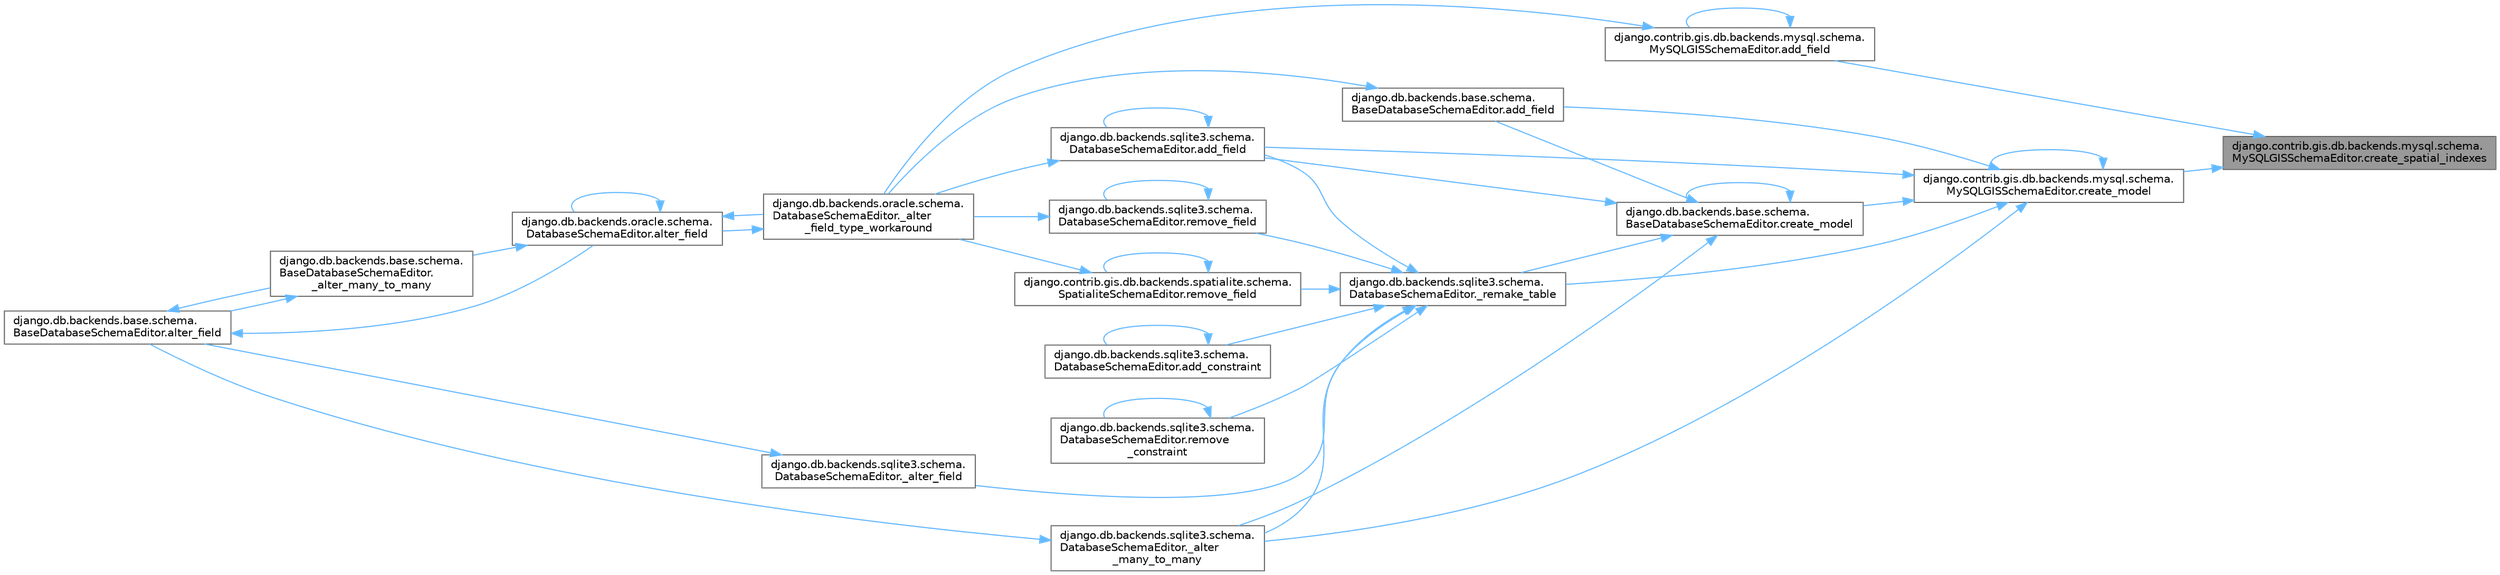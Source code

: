 digraph "django.contrib.gis.db.backends.mysql.schema.MySQLGISSchemaEditor.create_spatial_indexes"
{
 // LATEX_PDF_SIZE
  bgcolor="transparent";
  edge [fontname=Helvetica,fontsize=10,labelfontname=Helvetica,labelfontsize=10];
  node [fontname=Helvetica,fontsize=10,shape=box,height=0.2,width=0.4];
  rankdir="RL";
  Node1 [id="Node000001",label="django.contrib.gis.db.backends.mysql.schema.\lMySQLGISSchemaEditor.create_spatial_indexes",height=0.2,width=0.4,color="gray40", fillcolor="grey60", style="filled", fontcolor="black",tooltip=" "];
  Node1 -> Node2 [id="edge1_Node000001_Node000002",dir="back",color="steelblue1",style="solid",tooltip=" "];
  Node2 [id="Node000002",label="django.contrib.gis.db.backends.mysql.schema.\lMySQLGISSchemaEditor.add_field",height=0.2,width=0.4,color="grey40", fillcolor="white", style="filled",URL="$classdjango_1_1contrib_1_1gis_1_1db_1_1backends_1_1mysql_1_1schema_1_1_my_s_q_l_g_i_s_schema_editor.html#a2be61526cbe6b641a69269de2a2c11b5",tooltip=" "];
  Node2 -> Node3 [id="edge2_Node000002_Node000003",dir="back",color="steelblue1",style="solid",tooltip=" "];
  Node3 [id="Node000003",label="django.db.backends.oracle.schema.\lDatabaseSchemaEditor._alter\l_field_type_workaround",height=0.2,width=0.4,color="grey40", fillcolor="white", style="filled",URL="$classdjango_1_1db_1_1backends_1_1oracle_1_1schema_1_1_database_schema_editor.html#a78bc314f7e1030c1ef072c72a185ebd5",tooltip=" "];
  Node3 -> Node4 [id="edge3_Node000003_Node000004",dir="back",color="steelblue1",style="solid",tooltip=" "];
  Node4 [id="Node000004",label="django.db.backends.oracle.schema.\lDatabaseSchemaEditor.alter_field",height=0.2,width=0.4,color="grey40", fillcolor="white", style="filled",URL="$classdjango_1_1db_1_1backends_1_1oracle_1_1schema_1_1_database_schema_editor.html#abeddc040d6a7af1ca57aee72ee85784f",tooltip=" "];
  Node4 -> Node3 [id="edge4_Node000004_Node000003",dir="back",color="steelblue1",style="solid",tooltip=" "];
  Node4 -> Node5 [id="edge5_Node000004_Node000005",dir="back",color="steelblue1",style="solid",tooltip=" "];
  Node5 [id="Node000005",label="django.db.backends.base.schema.\lBaseDatabaseSchemaEditor.\l_alter_many_to_many",height=0.2,width=0.4,color="grey40", fillcolor="white", style="filled",URL="$classdjango_1_1db_1_1backends_1_1base_1_1schema_1_1_base_database_schema_editor.html#a9774e6eb9ebfca5a149ac43b84a5ce33",tooltip=" "];
  Node5 -> Node6 [id="edge6_Node000005_Node000006",dir="back",color="steelblue1",style="solid",tooltip=" "];
  Node6 [id="Node000006",label="django.db.backends.base.schema.\lBaseDatabaseSchemaEditor.alter_field",height=0.2,width=0.4,color="grey40", fillcolor="white", style="filled",URL="$classdjango_1_1db_1_1backends_1_1base_1_1schema_1_1_base_database_schema_editor.html#ab1e8119bc95148d911edd2b67ff9f6bd",tooltip=" "];
  Node6 -> Node5 [id="edge7_Node000006_Node000005",dir="back",color="steelblue1",style="solid",tooltip=" "];
  Node6 -> Node4 [id="edge8_Node000006_Node000004",dir="back",color="steelblue1",style="solid",tooltip=" "];
  Node4 -> Node4 [id="edge9_Node000004_Node000004",dir="back",color="steelblue1",style="solid",tooltip=" "];
  Node2 -> Node2 [id="edge10_Node000002_Node000002",dir="back",color="steelblue1",style="solid",tooltip=" "];
  Node1 -> Node7 [id="edge11_Node000001_Node000007",dir="back",color="steelblue1",style="solid",tooltip=" "];
  Node7 [id="Node000007",label="django.contrib.gis.db.backends.mysql.schema.\lMySQLGISSchemaEditor.create_model",height=0.2,width=0.4,color="grey40", fillcolor="white", style="filled",URL="$classdjango_1_1contrib_1_1gis_1_1db_1_1backends_1_1mysql_1_1schema_1_1_my_s_q_l_g_i_s_schema_editor.html#a2be50e7e189e7bd3bd6909f56338c0ae",tooltip=" "];
  Node7 -> Node8 [id="edge12_Node000007_Node000008",dir="back",color="steelblue1",style="solid",tooltip=" "];
  Node8 [id="Node000008",label="django.db.backends.sqlite3.schema.\lDatabaseSchemaEditor._alter\l_many_to_many",height=0.2,width=0.4,color="grey40", fillcolor="white", style="filled",URL="$classdjango_1_1db_1_1backends_1_1sqlite3_1_1schema_1_1_database_schema_editor.html#a0eb5631cba4809779acc541260e47610",tooltip=" "];
  Node8 -> Node6 [id="edge13_Node000008_Node000006",dir="back",color="steelblue1",style="solid",tooltip=" "];
  Node7 -> Node9 [id="edge14_Node000007_Node000009",dir="back",color="steelblue1",style="solid",tooltip=" "];
  Node9 [id="Node000009",label="django.db.backends.sqlite3.schema.\lDatabaseSchemaEditor._remake_table",height=0.2,width=0.4,color="grey40", fillcolor="white", style="filled",URL="$classdjango_1_1db_1_1backends_1_1sqlite3_1_1schema_1_1_database_schema_editor.html#a9b5b247b2cd836c48a65726025b45e11",tooltip=" "];
  Node9 -> Node10 [id="edge15_Node000009_Node000010",dir="back",color="steelblue1",style="solid",tooltip=" "];
  Node10 [id="Node000010",label="django.db.backends.sqlite3.schema.\lDatabaseSchemaEditor._alter_field",height=0.2,width=0.4,color="grey40", fillcolor="white", style="filled",URL="$classdjango_1_1db_1_1backends_1_1sqlite3_1_1schema_1_1_database_schema_editor.html#ab256c1d60756ea054e7249a3aa80d43b",tooltip=" "];
  Node10 -> Node6 [id="edge16_Node000010_Node000006",dir="back",color="steelblue1",style="solid",tooltip=" "];
  Node9 -> Node8 [id="edge17_Node000009_Node000008",dir="back",color="steelblue1",style="solid",tooltip=" "];
  Node9 -> Node11 [id="edge18_Node000009_Node000011",dir="back",color="steelblue1",style="solid",tooltip=" "];
  Node11 [id="Node000011",label="django.db.backends.sqlite3.schema.\lDatabaseSchemaEditor.add_constraint",height=0.2,width=0.4,color="grey40", fillcolor="white", style="filled",URL="$classdjango_1_1db_1_1backends_1_1sqlite3_1_1schema_1_1_database_schema_editor.html#a7eb97cc68176d5b2f8034c1c14b3efec",tooltip=" "];
  Node11 -> Node11 [id="edge19_Node000011_Node000011",dir="back",color="steelblue1",style="solid",tooltip=" "];
  Node9 -> Node12 [id="edge20_Node000009_Node000012",dir="back",color="steelblue1",style="solid",tooltip=" "];
  Node12 [id="Node000012",label="django.db.backends.sqlite3.schema.\lDatabaseSchemaEditor.add_field",height=0.2,width=0.4,color="grey40", fillcolor="white", style="filled",URL="$classdjango_1_1db_1_1backends_1_1sqlite3_1_1schema_1_1_database_schema_editor.html#a86ab5e51a9418ae6d274cd67fed8ba0b",tooltip=" "];
  Node12 -> Node3 [id="edge21_Node000012_Node000003",dir="back",color="steelblue1",style="solid",tooltip=" "];
  Node12 -> Node12 [id="edge22_Node000012_Node000012",dir="back",color="steelblue1",style="solid",tooltip=" "];
  Node9 -> Node13 [id="edge23_Node000009_Node000013",dir="back",color="steelblue1",style="solid",tooltip=" "];
  Node13 [id="Node000013",label="django.db.backends.sqlite3.schema.\lDatabaseSchemaEditor.remove\l_constraint",height=0.2,width=0.4,color="grey40", fillcolor="white", style="filled",URL="$classdjango_1_1db_1_1backends_1_1sqlite3_1_1schema_1_1_database_schema_editor.html#a15c05aace4b1bc1e620abed0a51abeb2",tooltip=" "];
  Node13 -> Node13 [id="edge24_Node000013_Node000013",dir="back",color="steelblue1",style="solid",tooltip=" "];
  Node9 -> Node14 [id="edge25_Node000009_Node000014",dir="back",color="steelblue1",style="solid",tooltip=" "];
  Node14 [id="Node000014",label="django.contrib.gis.db.backends.spatialite.schema.\lSpatialiteSchemaEditor.remove_field",height=0.2,width=0.4,color="grey40", fillcolor="white", style="filled",URL="$classdjango_1_1contrib_1_1gis_1_1db_1_1backends_1_1spatialite_1_1schema_1_1_spatialite_schema_editor.html#a4c59cbfa609b5ed7dc5f235d65898ed4",tooltip=" "];
  Node14 -> Node3 [id="edge26_Node000014_Node000003",dir="back",color="steelblue1",style="solid",tooltip=" "];
  Node14 -> Node14 [id="edge27_Node000014_Node000014",dir="back",color="steelblue1",style="solid",tooltip=" "];
  Node9 -> Node15 [id="edge28_Node000009_Node000015",dir="back",color="steelblue1",style="solid",tooltip=" "];
  Node15 [id="Node000015",label="django.db.backends.sqlite3.schema.\lDatabaseSchemaEditor.remove_field",height=0.2,width=0.4,color="grey40", fillcolor="white", style="filled",URL="$classdjango_1_1db_1_1backends_1_1sqlite3_1_1schema_1_1_database_schema_editor.html#a1cb65c15605e13a0cd3720cb93894d26",tooltip=" "];
  Node15 -> Node3 [id="edge29_Node000015_Node000003",dir="back",color="steelblue1",style="solid",tooltip=" "];
  Node15 -> Node15 [id="edge30_Node000015_Node000015",dir="back",color="steelblue1",style="solid",tooltip=" "];
  Node7 -> Node16 [id="edge31_Node000007_Node000016",dir="back",color="steelblue1",style="solid",tooltip=" "];
  Node16 [id="Node000016",label="django.db.backends.base.schema.\lBaseDatabaseSchemaEditor.add_field",height=0.2,width=0.4,color="grey40", fillcolor="white", style="filled",URL="$classdjango_1_1db_1_1backends_1_1base_1_1schema_1_1_base_database_schema_editor.html#affe03b0f7c180f8cb5759a5cff4f006a",tooltip=" "];
  Node16 -> Node3 [id="edge32_Node000016_Node000003",dir="back",color="steelblue1",style="solid",tooltip=" "];
  Node7 -> Node12 [id="edge33_Node000007_Node000012",dir="back",color="steelblue1",style="solid",tooltip=" "];
  Node7 -> Node7 [id="edge34_Node000007_Node000007",dir="back",color="steelblue1",style="solid",tooltip=" "];
  Node7 -> Node17 [id="edge35_Node000007_Node000017",dir="back",color="steelblue1",style="solid",tooltip=" "];
  Node17 [id="Node000017",label="django.db.backends.base.schema.\lBaseDatabaseSchemaEditor.create_model",height=0.2,width=0.4,color="grey40", fillcolor="white", style="filled",URL="$classdjango_1_1db_1_1backends_1_1base_1_1schema_1_1_base_database_schema_editor.html#a802611d84fc67073227f245b7e881331",tooltip=" "];
  Node17 -> Node8 [id="edge36_Node000017_Node000008",dir="back",color="steelblue1",style="solid",tooltip=" "];
  Node17 -> Node9 [id="edge37_Node000017_Node000009",dir="back",color="steelblue1",style="solid",tooltip=" "];
  Node17 -> Node16 [id="edge38_Node000017_Node000016",dir="back",color="steelblue1",style="solid",tooltip=" "];
  Node17 -> Node12 [id="edge39_Node000017_Node000012",dir="back",color="steelblue1",style="solid",tooltip=" "];
  Node17 -> Node17 [id="edge40_Node000017_Node000017",dir="back",color="steelblue1",style="solid",tooltip=" "];
}
